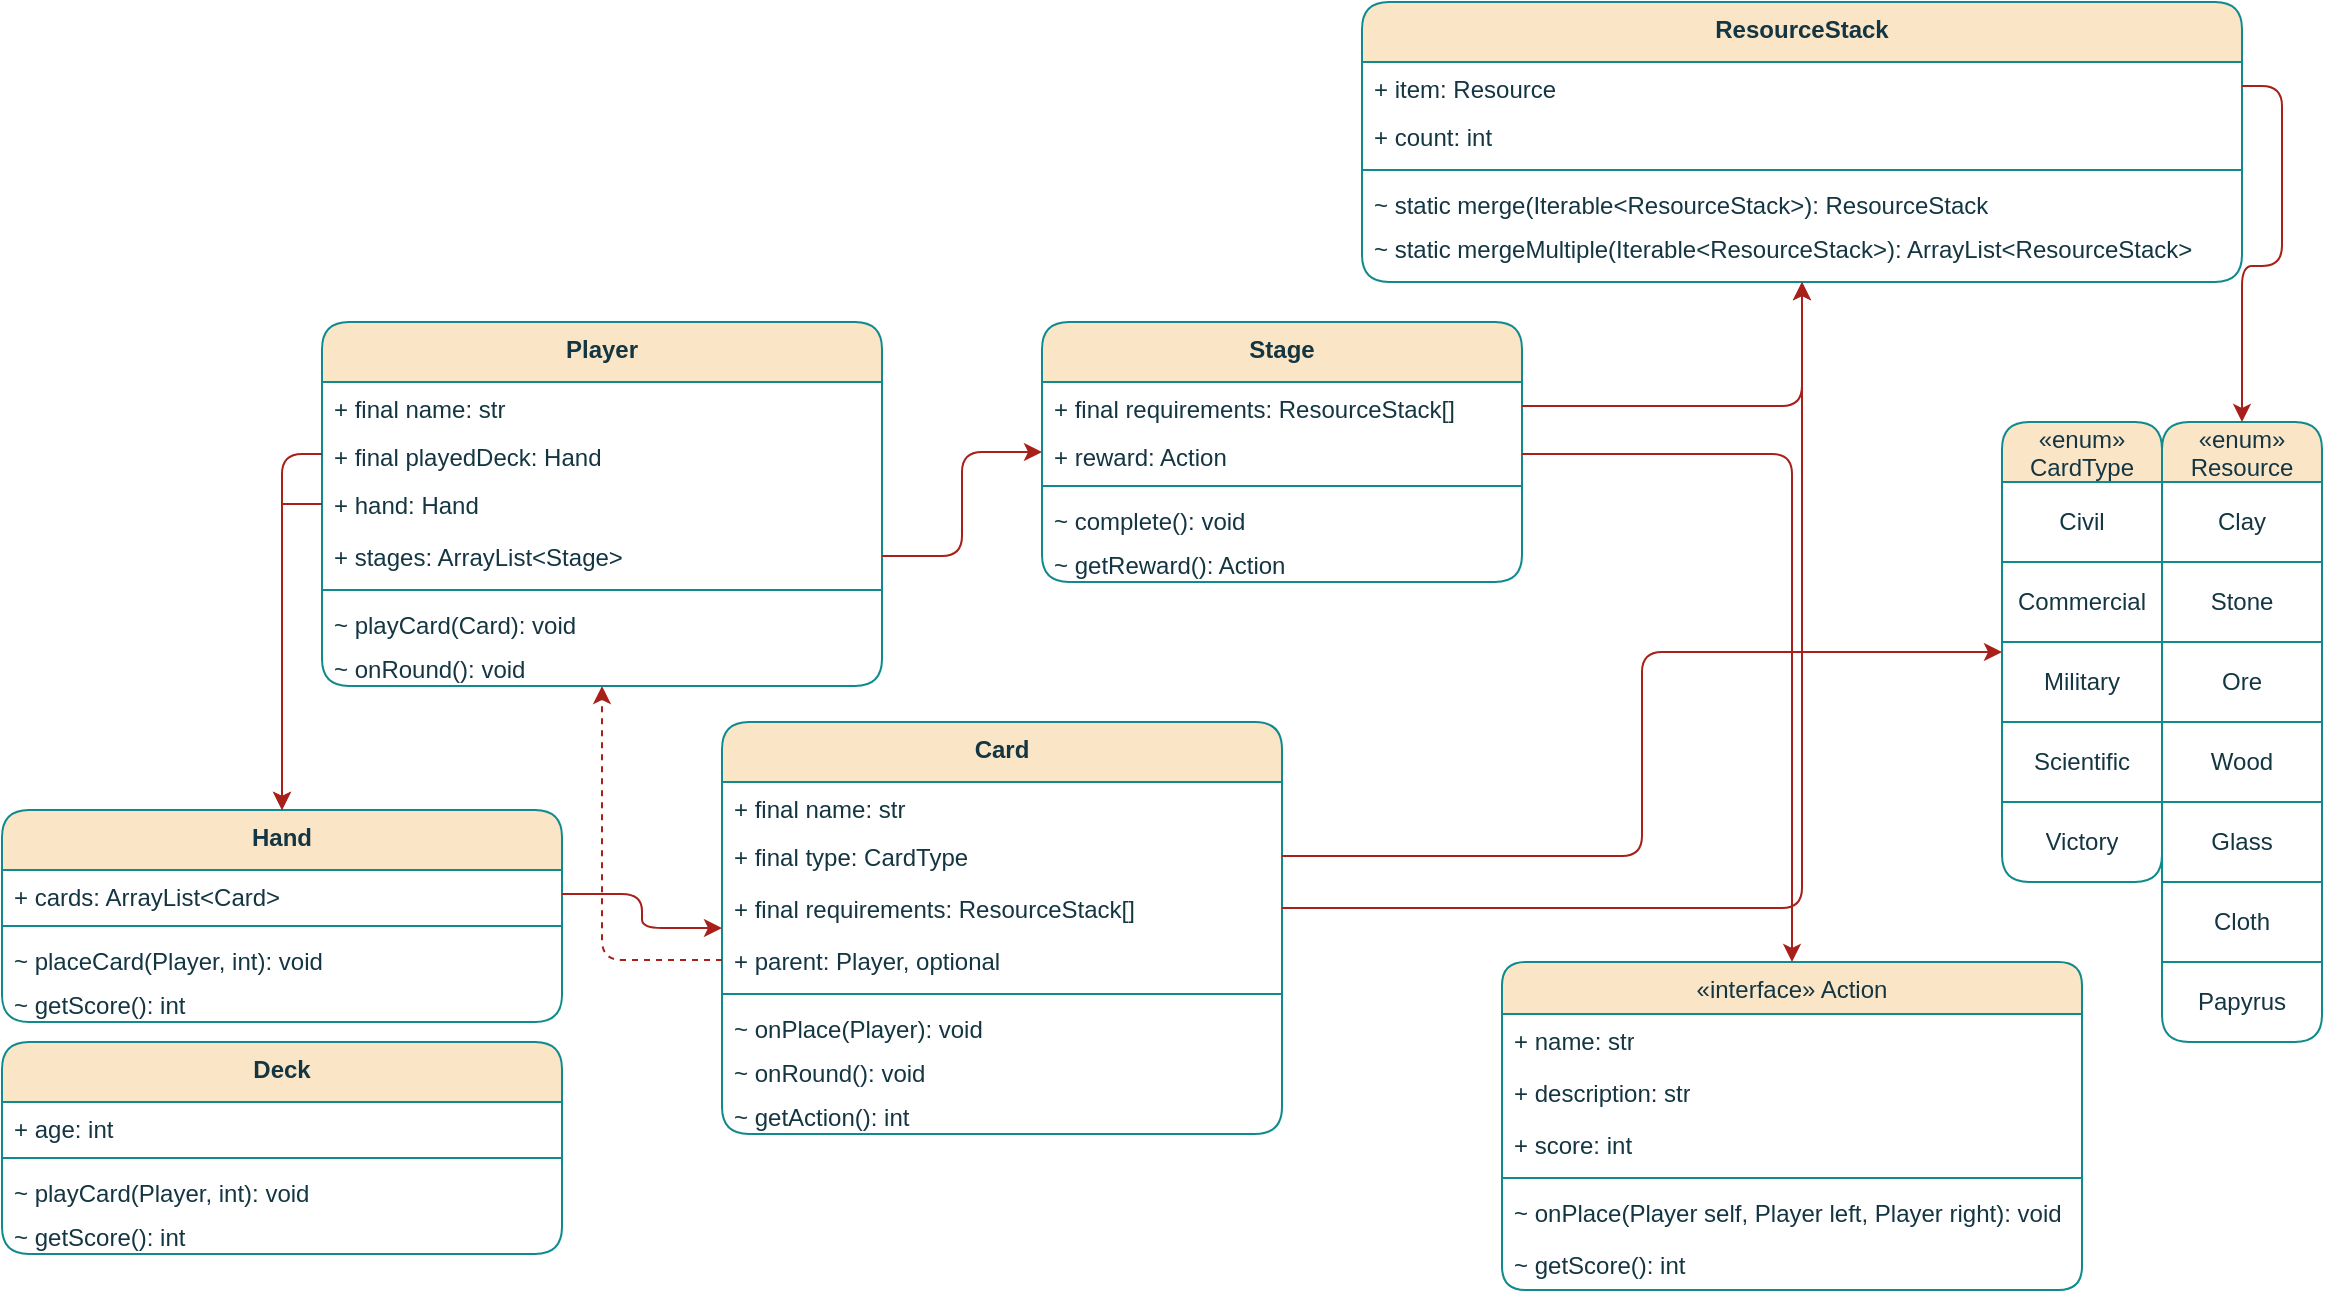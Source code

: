 <mxfile version="21.2.9" type="github">
  <diagram id="R2lEEEUBdFMjLlhIrx00" name="Page-1">
    <mxGraphModel dx="1038" dy="684" grid="1" gridSize="10" guides="1" tooltips="1" connect="1" arrows="1" fold="1" page="1" pageScale="1" pageWidth="850" pageHeight="1100" math="1" shadow="0" extFonts="Permanent Marker^https://fonts.googleapis.com/css?family=Permanent+Marker">
      <root>
        <mxCell id="0" />
        <mxCell id="1" parent="0" />
        <mxCell id="bpWkmBC9J1Y-tORT5dhZ-9" value="ResourceStack" style="swimlane;fontStyle=1;align=center;verticalAlign=top;childLayout=stackLayout;horizontal=1;startSize=30;horizontalStack=0;resizeParent=1;resizeParentMax=0;resizeLast=0;collapsible=1;marginBottom=0;whiteSpace=wrap;html=1;perimeterSpacing=0;glass=0;shadow=0;direction=east;labelBackgroundColor=none;fillColor=#FAE5C7;strokeColor=#0F8B8D;fontColor=#143642;rounded=1;" parent="1" vertex="1">
          <mxGeometry x="800" y="40" width="440" height="140" as="geometry">
            <mxRectangle x="50" y="124" width="130" height="30" as="alternateBounds" />
          </mxGeometry>
        </mxCell>
        <mxCell id="bpWkmBC9J1Y-tORT5dhZ-10" value="+ item: Resource&lt;br&gt;" style="text;strokeColor=none;fillColor=none;align=left;verticalAlign=top;spacingLeft=4;spacingRight=4;overflow=hidden;rotatable=0;points=[[0,0.5],[1,0.5]];portConstraint=eastwest;whiteSpace=wrap;html=1;labelBackgroundColor=none;fontColor=#143642;rounded=1;" parent="bpWkmBC9J1Y-tORT5dhZ-9" vertex="1">
          <mxGeometry y="30" width="440" height="24" as="geometry" />
        </mxCell>
        <mxCell id="bpWkmBC9J1Y-tORT5dhZ-19" value="+ count: int" style="text;strokeColor=none;fillColor=none;align=left;verticalAlign=top;spacingLeft=4;spacingRight=4;overflow=hidden;rotatable=0;points=[[0,0.5],[1,0.5]];portConstraint=eastwest;whiteSpace=wrap;html=1;labelBackgroundColor=none;fontColor=#143642;rounded=1;" parent="bpWkmBC9J1Y-tORT5dhZ-9" vertex="1">
          <mxGeometry y="54" width="440" height="26" as="geometry" />
        </mxCell>
        <mxCell id="bpWkmBC9J1Y-tORT5dhZ-11" value="" style="line;strokeWidth=1;fillColor=none;align=left;verticalAlign=middle;spacingTop=-1;spacingLeft=3;spacingRight=3;rotatable=0;labelPosition=right;points=[];portConstraint=eastwest;labelBackgroundColor=none;strokeColor=#0F8B8D;fontColor=#143642;rounded=1;" parent="bpWkmBC9J1Y-tORT5dhZ-9" vertex="1">
          <mxGeometry y="80" width="440" height="8" as="geometry" />
        </mxCell>
        <mxCell id="bpWkmBC9J1Y-tORT5dhZ-12" value="~ static merge(Iterable&amp;lt;ResourceStack&amp;gt;): ResourceStack" style="text;strokeColor=none;fillColor=none;align=left;verticalAlign=top;spacingLeft=4;spacingRight=4;overflow=hidden;rotatable=0;points=[[0,0.5],[1,0.5]];portConstraint=eastwest;whiteSpace=wrap;html=1;labelBackgroundColor=none;fontColor=#143642;rounded=1;" parent="bpWkmBC9J1Y-tORT5dhZ-9" vertex="1">
          <mxGeometry y="88" width="440" height="22" as="geometry" />
        </mxCell>
        <mxCell id="bpWkmBC9J1Y-tORT5dhZ-20" value="~ static mergeMultiple(Iterable&amp;lt;ResourceStack&amp;gt;): ArrayList&amp;lt;ResourceStack&amp;gt;" style="text;strokeColor=none;fillColor=none;align=left;verticalAlign=top;spacingLeft=4;spacingRight=4;overflow=hidden;rotatable=0;points=[[0,0.5],[1,0.5]];portConstraint=eastwest;whiteSpace=wrap;html=1;labelBackgroundColor=none;fontColor=#143642;rounded=1;" parent="bpWkmBC9J1Y-tORT5dhZ-9" vertex="1">
          <mxGeometry y="110" width="440" height="30" as="geometry" />
        </mxCell>
        <mxCell id="bpWkmBC9J1Y-tORT5dhZ-85" value="«enum»&#xa;Resource" style="shape=table;startSize=30;container=1;collapsible=0;childLayout=tableLayout;labelBackgroundColor=none;fillColor=#FAE5C7;strokeColor=#0F8B8D;fontColor=#143642;rounded=1;" parent="1" vertex="1">
          <mxGeometry x="1200" y="250" width="80" height="310" as="geometry" />
        </mxCell>
        <mxCell id="bpWkmBC9J1Y-tORT5dhZ-86" value="" style="shape=tableRow;horizontal=0;startSize=0;swimlaneHead=0;swimlaneBody=0;top=0;left=0;bottom=0;right=0;collapsible=0;dropTarget=0;fillColor=none;points=[[0,0.5],[1,0.5]];portConstraint=eastwest;labelBackgroundColor=none;strokeColor=#0F8B8D;fontColor=#143642;rounded=1;" parent="bpWkmBC9J1Y-tORT5dhZ-85" vertex="1">
          <mxGeometry y="30" width="80" height="40" as="geometry" />
        </mxCell>
        <mxCell id="bpWkmBC9J1Y-tORT5dhZ-87" value="Clay" style="shape=partialRectangle;html=1;whiteSpace=wrap;connectable=0;overflow=hidden;fillColor=none;top=0;left=0;bottom=0;right=0;pointerEvents=1;labelBackgroundColor=none;strokeColor=#0F8B8D;fontColor=#143642;rounded=1;" parent="bpWkmBC9J1Y-tORT5dhZ-86" vertex="1">
          <mxGeometry width="80" height="40" as="geometry">
            <mxRectangle width="80" height="40" as="alternateBounds" />
          </mxGeometry>
        </mxCell>
        <mxCell id="bpWkmBC9J1Y-tORT5dhZ-88" value="" style="shape=tableRow;horizontal=0;startSize=0;swimlaneHead=0;swimlaneBody=0;top=0;left=0;bottom=0;right=0;collapsible=0;dropTarget=0;fillColor=none;points=[[0,0.5],[1,0.5]];portConstraint=eastwest;labelBackgroundColor=none;strokeColor=#0F8B8D;fontColor=#143642;rounded=1;" parent="bpWkmBC9J1Y-tORT5dhZ-85" vertex="1">
          <mxGeometry y="70" width="80" height="40" as="geometry" />
        </mxCell>
        <mxCell id="bpWkmBC9J1Y-tORT5dhZ-89" value="Stone" style="shape=partialRectangle;html=1;whiteSpace=wrap;connectable=0;overflow=hidden;fillColor=none;top=0;left=0;bottom=0;right=0;pointerEvents=1;labelBackgroundColor=none;strokeColor=#0F8B8D;fontColor=#143642;rounded=1;" parent="bpWkmBC9J1Y-tORT5dhZ-88" vertex="1">
          <mxGeometry width="80" height="40" as="geometry">
            <mxRectangle width="80" height="40" as="alternateBounds" />
          </mxGeometry>
        </mxCell>
        <mxCell id="bpWkmBC9J1Y-tORT5dhZ-90" value="" style="shape=tableRow;horizontal=0;startSize=0;swimlaneHead=0;swimlaneBody=0;top=0;left=0;bottom=0;right=0;collapsible=0;dropTarget=0;fillColor=none;points=[[0,0.5],[1,0.5]];portConstraint=eastwest;labelBackgroundColor=none;strokeColor=#0F8B8D;fontColor=#143642;rounded=1;" parent="bpWkmBC9J1Y-tORT5dhZ-85" vertex="1">
          <mxGeometry y="110" width="80" height="40" as="geometry" />
        </mxCell>
        <mxCell id="bpWkmBC9J1Y-tORT5dhZ-91" value="Ore" style="shape=partialRectangle;html=1;whiteSpace=wrap;connectable=0;overflow=hidden;fillColor=none;top=0;left=0;bottom=0;right=0;pointerEvents=1;labelBackgroundColor=none;strokeColor=#0F8B8D;fontColor=#143642;rounded=1;" parent="bpWkmBC9J1Y-tORT5dhZ-90" vertex="1">
          <mxGeometry width="80" height="40" as="geometry">
            <mxRectangle width="80" height="40" as="alternateBounds" />
          </mxGeometry>
        </mxCell>
        <mxCell id="bpWkmBC9J1Y-tORT5dhZ-92" value="" style="shape=tableRow;horizontal=0;startSize=0;swimlaneHead=0;swimlaneBody=0;top=0;left=0;bottom=0;right=0;collapsible=0;dropTarget=0;fillColor=none;points=[[0,0.5],[1,0.5]];portConstraint=eastwest;labelBackgroundColor=none;strokeColor=#0F8B8D;fontColor=#143642;rounded=1;" parent="bpWkmBC9J1Y-tORT5dhZ-85" vertex="1">
          <mxGeometry y="150" width="80" height="40" as="geometry" />
        </mxCell>
        <mxCell id="bpWkmBC9J1Y-tORT5dhZ-93" value="Wood" style="shape=partialRectangle;html=1;whiteSpace=wrap;connectable=0;overflow=hidden;fillColor=none;top=0;left=0;bottom=0;right=0;pointerEvents=1;labelBackgroundColor=none;strokeColor=#0F8B8D;fontColor=#143642;rounded=1;" parent="bpWkmBC9J1Y-tORT5dhZ-92" vertex="1">
          <mxGeometry width="80" height="40" as="geometry">
            <mxRectangle width="80" height="40" as="alternateBounds" />
          </mxGeometry>
        </mxCell>
        <mxCell id="bpWkmBC9J1Y-tORT5dhZ-94" value="" style="shape=tableRow;horizontal=0;startSize=0;swimlaneHead=0;swimlaneBody=0;top=0;left=0;bottom=0;right=0;collapsible=0;dropTarget=0;fillColor=none;points=[[0,0.5],[1,0.5]];portConstraint=eastwest;labelBackgroundColor=none;strokeColor=#0F8B8D;fontColor=#143642;rounded=1;" parent="bpWkmBC9J1Y-tORT5dhZ-85" vertex="1">
          <mxGeometry y="190" width="80" height="40" as="geometry" />
        </mxCell>
        <mxCell id="bpWkmBC9J1Y-tORT5dhZ-95" value="Glass" style="shape=partialRectangle;html=1;whiteSpace=wrap;connectable=0;overflow=hidden;fillColor=none;top=0;left=0;bottom=0;right=0;pointerEvents=1;labelBackgroundColor=none;strokeColor=#0F8B8D;fontColor=#143642;rounded=1;" parent="bpWkmBC9J1Y-tORT5dhZ-94" vertex="1">
          <mxGeometry width="80" height="40" as="geometry">
            <mxRectangle width="80" height="40" as="alternateBounds" />
          </mxGeometry>
        </mxCell>
        <mxCell id="bpWkmBC9J1Y-tORT5dhZ-96" value="" style="shape=tableRow;horizontal=0;startSize=0;swimlaneHead=0;swimlaneBody=0;top=0;left=0;bottom=0;right=0;collapsible=0;dropTarget=0;fillColor=none;points=[[0,0.5],[1,0.5]];portConstraint=eastwest;labelBackgroundColor=none;strokeColor=#0F8B8D;fontColor=#143642;rounded=1;" parent="bpWkmBC9J1Y-tORT5dhZ-85" vertex="1">
          <mxGeometry y="230" width="80" height="40" as="geometry" />
        </mxCell>
        <mxCell id="bpWkmBC9J1Y-tORT5dhZ-97" value="Cloth" style="shape=partialRectangle;html=1;whiteSpace=wrap;connectable=0;overflow=hidden;fillColor=none;top=0;left=0;bottom=0;right=0;pointerEvents=1;labelBackgroundColor=none;strokeColor=#0F8B8D;fontColor=#143642;rounded=1;" parent="bpWkmBC9J1Y-tORT5dhZ-96" vertex="1">
          <mxGeometry width="80" height="40" as="geometry">
            <mxRectangle width="80" height="40" as="alternateBounds" />
          </mxGeometry>
        </mxCell>
        <mxCell id="bpWkmBC9J1Y-tORT5dhZ-98" value="" style="shape=tableRow;horizontal=0;startSize=0;swimlaneHead=0;swimlaneBody=0;top=0;left=0;bottom=0;right=0;collapsible=0;dropTarget=0;fillColor=none;points=[[0,0.5],[1,0.5]];portConstraint=eastwest;labelBackgroundColor=none;strokeColor=#0F8B8D;fontColor=#143642;rounded=1;" parent="bpWkmBC9J1Y-tORT5dhZ-85" vertex="1">
          <mxGeometry y="270" width="80" height="40" as="geometry" />
        </mxCell>
        <mxCell id="bpWkmBC9J1Y-tORT5dhZ-99" value="Papyrus" style="shape=partialRectangle;html=1;whiteSpace=wrap;connectable=0;overflow=hidden;fillColor=none;top=0;left=0;bottom=0;right=0;pointerEvents=1;labelBackgroundColor=none;strokeColor=#0F8B8D;fontColor=#143642;rounded=1;" parent="bpWkmBC9J1Y-tORT5dhZ-98" vertex="1">
          <mxGeometry width="80" height="40" as="geometry">
            <mxRectangle width="80" height="40" as="alternateBounds" />
          </mxGeometry>
        </mxCell>
        <mxCell id="bpWkmBC9J1Y-tORT5dhZ-108" style="edgeStyle=orthogonalEdgeStyle;rounded=1;orthogonalLoop=1;jettySize=auto;html=1;labelBackgroundColor=none;fontColor=default;strokeColor=#A8201A;" parent="1" source="bpWkmBC9J1Y-tORT5dhZ-10" target="bpWkmBC9J1Y-tORT5dhZ-85" edge="1">
          <mxGeometry relative="1" as="geometry" />
        </mxCell>
        <mxCell id="bpWkmBC9J1Y-tORT5dhZ-109" value="«enum»&#xa;CardType" style="shape=table;startSize=30;container=1;collapsible=0;childLayout=tableLayout;labelBackgroundColor=none;fillColor=#FAE5C7;strokeColor=#0F8B8D;fontColor=#143642;rounded=1;" parent="1" vertex="1">
          <mxGeometry x="1120" y="250" width="80" height="230" as="geometry" />
        </mxCell>
        <mxCell id="bpWkmBC9J1Y-tORT5dhZ-110" value="" style="shape=tableRow;horizontal=0;startSize=0;swimlaneHead=0;swimlaneBody=0;top=0;left=0;bottom=0;right=0;collapsible=0;dropTarget=0;fillColor=none;points=[[0,0.5],[1,0.5]];portConstraint=eastwest;labelBackgroundColor=none;strokeColor=#0F8B8D;fontColor=#143642;rounded=1;" parent="bpWkmBC9J1Y-tORT5dhZ-109" vertex="1">
          <mxGeometry y="30" width="80" height="40" as="geometry" />
        </mxCell>
        <mxCell id="bpWkmBC9J1Y-tORT5dhZ-111" value="Civil" style="shape=partialRectangle;html=1;whiteSpace=wrap;connectable=0;overflow=hidden;fillColor=none;top=0;left=0;bottom=0;right=0;pointerEvents=1;labelBackgroundColor=none;strokeColor=#0F8B8D;fontColor=#143642;rounded=1;" parent="bpWkmBC9J1Y-tORT5dhZ-110" vertex="1">
          <mxGeometry width="80" height="40" as="geometry">
            <mxRectangle width="80" height="40" as="alternateBounds" />
          </mxGeometry>
        </mxCell>
        <mxCell id="bpWkmBC9J1Y-tORT5dhZ-112" value="" style="shape=tableRow;horizontal=0;startSize=0;swimlaneHead=0;swimlaneBody=0;top=0;left=0;bottom=0;right=0;collapsible=0;dropTarget=0;fillColor=none;points=[[0,0.5],[1,0.5]];portConstraint=eastwest;labelBackgroundColor=none;strokeColor=#0F8B8D;fontColor=#143642;rounded=1;" parent="bpWkmBC9J1Y-tORT5dhZ-109" vertex="1">
          <mxGeometry y="70" width="80" height="40" as="geometry" />
        </mxCell>
        <mxCell id="bpWkmBC9J1Y-tORT5dhZ-113" value="Commercial" style="shape=partialRectangle;html=1;whiteSpace=wrap;connectable=0;overflow=hidden;fillColor=none;top=0;left=0;bottom=0;right=0;pointerEvents=1;labelBackgroundColor=none;strokeColor=#0F8B8D;fontColor=#143642;rounded=1;" parent="bpWkmBC9J1Y-tORT5dhZ-112" vertex="1">
          <mxGeometry width="80" height="40" as="geometry">
            <mxRectangle width="80" height="40" as="alternateBounds" />
          </mxGeometry>
        </mxCell>
        <mxCell id="bpWkmBC9J1Y-tORT5dhZ-114" value="" style="shape=tableRow;horizontal=0;startSize=0;swimlaneHead=0;swimlaneBody=0;top=0;left=0;bottom=0;right=0;collapsible=0;dropTarget=0;fillColor=none;points=[[0,0.5],[1,0.5]];portConstraint=eastwest;labelBackgroundColor=none;strokeColor=#0F8B8D;fontColor=#143642;rounded=1;" parent="bpWkmBC9J1Y-tORT5dhZ-109" vertex="1">
          <mxGeometry y="110" width="80" height="40" as="geometry" />
        </mxCell>
        <mxCell id="bpWkmBC9J1Y-tORT5dhZ-115" value="Military&lt;br&gt;" style="shape=partialRectangle;html=1;whiteSpace=wrap;connectable=0;overflow=hidden;fillColor=none;top=0;left=0;bottom=0;right=0;pointerEvents=1;labelBackgroundColor=none;strokeColor=#0F8B8D;fontColor=#143642;rounded=1;" parent="bpWkmBC9J1Y-tORT5dhZ-114" vertex="1">
          <mxGeometry width="80" height="40" as="geometry">
            <mxRectangle width="80" height="40" as="alternateBounds" />
          </mxGeometry>
        </mxCell>
        <mxCell id="bpWkmBC9J1Y-tORT5dhZ-116" value="" style="shape=tableRow;horizontal=0;startSize=0;swimlaneHead=0;swimlaneBody=0;top=0;left=0;bottom=0;right=0;collapsible=0;dropTarget=0;fillColor=none;points=[[0,0.5],[1,0.5]];portConstraint=eastwest;labelBackgroundColor=none;strokeColor=#0F8B8D;fontColor=#143642;rounded=1;" parent="bpWkmBC9J1Y-tORT5dhZ-109" vertex="1">
          <mxGeometry y="150" width="80" height="40" as="geometry" />
        </mxCell>
        <mxCell id="bpWkmBC9J1Y-tORT5dhZ-117" value="Scientific" style="shape=partialRectangle;html=1;whiteSpace=wrap;connectable=0;overflow=hidden;fillColor=none;top=0;left=0;bottom=0;right=0;pointerEvents=1;labelBackgroundColor=none;strokeColor=#0F8B8D;fontColor=#143642;rounded=1;" parent="bpWkmBC9J1Y-tORT5dhZ-116" vertex="1">
          <mxGeometry width="80" height="40" as="geometry">
            <mxRectangle width="80" height="40" as="alternateBounds" />
          </mxGeometry>
        </mxCell>
        <mxCell id="bpWkmBC9J1Y-tORT5dhZ-118" value="" style="shape=tableRow;horizontal=0;startSize=0;swimlaneHead=0;swimlaneBody=0;top=0;left=0;bottom=0;right=0;collapsible=0;dropTarget=0;fillColor=none;points=[[0,0.5],[1,0.5]];portConstraint=eastwest;labelBackgroundColor=none;strokeColor=#0F8B8D;fontColor=#143642;rounded=1;" parent="bpWkmBC9J1Y-tORT5dhZ-109" vertex="1">
          <mxGeometry y="190" width="80" height="40" as="geometry" />
        </mxCell>
        <mxCell id="bpWkmBC9J1Y-tORT5dhZ-119" value="Victory" style="shape=partialRectangle;html=1;whiteSpace=wrap;connectable=0;overflow=hidden;fillColor=none;top=0;left=0;bottom=0;right=0;pointerEvents=1;labelBackgroundColor=none;strokeColor=#0F8B8D;fontColor=#143642;rounded=1;" parent="bpWkmBC9J1Y-tORT5dhZ-118" vertex="1">
          <mxGeometry width="80" height="40" as="geometry">
            <mxRectangle width="80" height="40" as="alternateBounds" />
          </mxGeometry>
        </mxCell>
        <mxCell id="bpWkmBC9J1Y-tORT5dhZ-124" value="Card" style="swimlane;fontStyle=1;align=center;verticalAlign=top;childLayout=stackLayout;horizontal=1;startSize=30;horizontalStack=0;resizeParent=1;resizeParentMax=0;resizeLast=0;collapsible=1;marginBottom=0;whiteSpace=wrap;html=1;perimeterSpacing=0;glass=0;shadow=0;direction=east;labelBackgroundColor=none;fillColor=#FAE5C7;strokeColor=#0F8B8D;fontColor=#143642;rounded=1;" parent="1" vertex="1">
          <mxGeometry x="480" y="400" width="280" height="206" as="geometry">
            <mxRectangle x="480" y="400" width="130" height="30" as="alternateBounds" />
          </mxGeometry>
        </mxCell>
        <mxCell id="bpWkmBC9J1Y-tORT5dhZ-125" value="+ final name: str" style="text;strokeColor=none;fillColor=none;align=left;verticalAlign=top;spacingLeft=4;spacingRight=4;overflow=hidden;rotatable=0;points=[[0,0.5],[1,0.5]];portConstraint=eastwest;whiteSpace=wrap;html=1;labelBackgroundColor=none;fontColor=#143642;rounded=1;" parent="bpWkmBC9J1Y-tORT5dhZ-124" vertex="1">
          <mxGeometry y="30" width="280" height="24" as="geometry" />
        </mxCell>
        <mxCell id="bpWkmBC9J1Y-tORT5dhZ-126" value="+ final type: CardType" style="text;strokeColor=none;fillColor=none;align=left;verticalAlign=top;spacingLeft=4;spacingRight=4;overflow=hidden;rotatable=0;points=[[0,0.5],[1,0.5]];portConstraint=eastwest;whiteSpace=wrap;html=1;labelBackgroundColor=none;fontColor=#143642;rounded=1;" parent="bpWkmBC9J1Y-tORT5dhZ-124" vertex="1">
          <mxGeometry y="54" width="280" height="26" as="geometry" />
        </mxCell>
        <mxCell id="GVj6lV1ADfHa7WlAg_rx-1" value="+ final requirements: ResourceStack[]" style="text;strokeColor=none;fillColor=none;align=left;verticalAlign=top;spacingLeft=4;spacingRight=4;overflow=hidden;rotatable=0;points=[[0,0.5],[1,0.5]];portConstraint=eastwest;whiteSpace=wrap;html=1;labelBackgroundColor=none;fontColor=#143642;rounded=1;" vertex="1" parent="bpWkmBC9J1Y-tORT5dhZ-124">
          <mxGeometry y="80" width="280" height="26" as="geometry" />
        </mxCell>
        <mxCell id="GVj6lV1ADfHa7WlAg_rx-5" value="+ parent: Player, optional" style="text;strokeColor=none;fillColor=none;align=left;verticalAlign=top;spacingLeft=4;spacingRight=4;overflow=hidden;rotatable=0;points=[[0,0.5],[1,0.5]];portConstraint=eastwest;whiteSpace=wrap;html=1;labelBackgroundColor=none;fontColor=#143642;rounded=1;" vertex="1" parent="bpWkmBC9J1Y-tORT5dhZ-124">
          <mxGeometry y="106" width="280" height="26" as="geometry" />
        </mxCell>
        <mxCell id="bpWkmBC9J1Y-tORT5dhZ-127" value="" style="line;strokeWidth=1;fillColor=none;align=left;verticalAlign=middle;spacingTop=-1;spacingLeft=3;spacingRight=3;rotatable=0;labelPosition=right;points=[];portConstraint=eastwest;labelBackgroundColor=none;strokeColor=#0F8B8D;fontColor=#143642;rounded=1;" parent="bpWkmBC9J1Y-tORT5dhZ-124" vertex="1">
          <mxGeometry y="132" width="280" height="8" as="geometry" />
        </mxCell>
        <mxCell id="bpWkmBC9J1Y-tORT5dhZ-128" value="~ onPlace(Player): void" style="text;strokeColor=none;fillColor=none;align=left;verticalAlign=top;spacingLeft=4;spacingRight=4;overflow=hidden;rotatable=0;points=[[0,0.5],[1,0.5]];portConstraint=eastwest;whiteSpace=wrap;html=1;labelBackgroundColor=none;fontColor=#143642;rounded=1;" parent="bpWkmBC9J1Y-tORT5dhZ-124" vertex="1">
          <mxGeometry y="140" width="280" height="22" as="geometry" />
        </mxCell>
        <mxCell id="GVj6lV1ADfHa7WlAg_rx-4" value="~ onRound(): void" style="text;strokeColor=none;fillColor=none;align=left;verticalAlign=top;spacingLeft=4;spacingRight=4;overflow=hidden;rotatable=0;points=[[0,0.5],[1,0.5]];portConstraint=eastwest;whiteSpace=wrap;html=1;labelBackgroundColor=none;fontColor=#143642;rounded=1;" vertex="1" parent="bpWkmBC9J1Y-tORT5dhZ-124">
          <mxGeometry y="162" width="280" height="22" as="geometry" />
        </mxCell>
        <mxCell id="GVj6lV1ADfHa7WlAg_rx-71" value="~ getAction(): int" style="text;strokeColor=none;fillColor=none;align=left;verticalAlign=top;spacingLeft=4;spacingRight=4;overflow=hidden;rotatable=0;points=[[0,0.5],[1,0.5]];portConstraint=eastwest;whiteSpace=wrap;html=1;labelBackgroundColor=none;fontColor=#143642;rounded=1;" vertex="1" parent="bpWkmBC9J1Y-tORT5dhZ-124">
          <mxGeometry y="184" width="280" height="22" as="geometry" />
        </mxCell>
        <mxCell id="bpWkmBC9J1Y-tORT5dhZ-130" style="edgeStyle=orthogonalEdgeStyle;rounded=1;orthogonalLoop=1;jettySize=auto;html=1;labelBackgroundColor=none;fontColor=default;strokeColor=#A8201A;" parent="1" source="bpWkmBC9J1Y-tORT5dhZ-126" target="bpWkmBC9J1Y-tORT5dhZ-109" edge="1">
          <mxGeometry relative="1" as="geometry" />
        </mxCell>
        <mxCell id="GVj6lV1ADfHa7WlAg_rx-8" value="Player" style="swimlane;fontStyle=1;align=center;verticalAlign=top;childLayout=stackLayout;horizontal=1;startSize=30;horizontalStack=0;resizeParent=1;resizeParentMax=0;resizeLast=0;collapsible=1;marginBottom=0;whiteSpace=wrap;html=1;perimeterSpacing=0;glass=0;shadow=0;direction=east;labelBackgroundColor=none;fillColor=#FAE5C7;strokeColor=#0F8B8D;fontColor=#143642;rounded=1;" vertex="1" parent="1">
          <mxGeometry x="280" y="200" width="280" height="182" as="geometry">
            <mxRectangle x="50" y="124" width="130" height="30" as="alternateBounds" />
          </mxGeometry>
        </mxCell>
        <mxCell id="GVj6lV1ADfHa7WlAg_rx-28" value="+ final name: str" style="text;strokeColor=none;fillColor=none;align=left;verticalAlign=top;spacingLeft=4;spacingRight=4;overflow=hidden;rotatable=0;points=[[0,0.5],[1,0.5]];portConstraint=eastwest;whiteSpace=wrap;html=1;labelBackgroundColor=none;fontColor=#143642;rounded=1;" vertex="1" parent="GVj6lV1ADfHa7WlAg_rx-8">
          <mxGeometry y="30" width="280" height="24" as="geometry" />
        </mxCell>
        <mxCell id="GVj6lV1ADfHa7WlAg_rx-9" value="+ final playedDeck: Hand" style="text;strokeColor=none;fillColor=none;align=left;verticalAlign=top;spacingLeft=4;spacingRight=4;overflow=hidden;rotatable=0;points=[[0,0.5],[1,0.5]];portConstraint=eastwest;whiteSpace=wrap;html=1;labelBackgroundColor=none;fontColor=#143642;rounded=1;" vertex="1" parent="GVj6lV1ADfHa7WlAg_rx-8">
          <mxGeometry y="54" width="280" height="24" as="geometry" />
        </mxCell>
        <mxCell id="GVj6lV1ADfHa7WlAg_rx-10" value="+ hand: Hand" style="text;strokeColor=none;fillColor=none;align=left;verticalAlign=top;spacingLeft=4;spacingRight=4;overflow=hidden;rotatable=0;points=[[0,0.5],[1,0.5]];portConstraint=eastwest;whiteSpace=wrap;html=1;labelBackgroundColor=none;fontColor=#143642;rounded=1;" vertex="1" parent="GVj6lV1ADfHa7WlAg_rx-8">
          <mxGeometry y="78" width="280" height="26" as="geometry" />
        </mxCell>
        <mxCell id="GVj6lV1ADfHa7WlAg_rx-11" value="+ stages: ArrayList&amp;lt;Stage&amp;gt;" style="text;strokeColor=none;fillColor=none;align=left;verticalAlign=top;spacingLeft=4;spacingRight=4;overflow=hidden;rotatable=0;points=[[0,0.5],[1,0.5]];portConstraint=eastwest;whiteSpace=wrap;html=1;labelBackgroundColor=none;fontColor=#143642;rounded=1;" vertex="1" parent="GVj6lV1ADfHa7WlAg_rx-8">
          <mxGeometry y="104" width="280" height="26" as="geometry" />
        </mxCell>
        <mxCell id="GVj6lV1ADfHa7WlAg_rx-13" value="" style="line;strokeWidth=1;fillColor=none;align=left;verticalAlign=middle;spacingTop=-1;spacingLeft=3;spacingRight=3;rotatable=0;labelPosition=right;points=[];portConstraint=eastwest;labelBackgroundColor=none;strokeColor=#0F8B8D;fontColor=#143642;rounded=1;" vertex="1" parent="GVj6lV1ADfHa7WlAg_rx-8">
          <mxGeometry y="130" width="280" height="8" as="geometry" />
        </mxCell>
        <mxCell id="GVj6lV1ADfHa7WlAg_rx-14" value="~ playCard(Card): void" style="text;strokeColor=none;fillColor=none;align=left;verticalAlign=top;spacingLeft=4;spacingRight=4;overflow=hidden;rotatable=0;points=[[0,0.5],[1,0.5]];portConstraint=eastwest;whiteSpace=wrap;html=1;labelBackgroundColor=none;fontColor=#143642;rounded=1;" vertex="1" parent="GVj6lV1ADfHa7WlAg_rx-8">
          <mxGeometry y="138" width="280" height="22" as="geometry" />
        </mxCell>
        <mxCell id="GVj6lV1ADfHa7WlAg_rx-15" value="~ onRound(): void" style="text;strokeColor=none;fillColor=none;align=left;verticalAlign=top;spacingLeft=4;spacingRight=4;overflow=hidden;rotatable=0;points=[[0,0.5],[1,0.5]];portConstraint=eastwest;whiteSpace=wrap;html=1;labelBackgroundColor=none;fontColor=#143642;rounded=1;" vertex="1" parent="GVj6lV1ADfHa7WlAg_rx-8">
          <mxGeometry y="160" width="280" height="22" as="geometry" />
        </mxCell>
        <mxCell id="GVj6lV1ADfHa7WlAg_rx-17" value="Stage" style="swimlane;fontStyle=1;align=center;verticalAlign=top;childLayout=stackLayout;horizontal=1;startSize=30;horizontalStack=0;resizeParent=1;resizeParentMax=0;resizeLast=0;collapsible=1;marginBottom=0;whiteSpace=wrap;html=1;perimeterSpacing=0;glass=0;shadow=0;direction=east;labelBackgroundColor=none;fillColor=#FAE5C7;strokeColor=#0F8B8D;fontColor=#143642;rounded=1;" vertex="1" parent="1">
          <mxGeometry x="640" y="200" width="240" height="130" as="geometry">
            <mxRectangle x="50" y="124" width="130" height="30" as="alternateBounds" />
          </mxGeometry>
        </mxCell>
        <mxCell id="GVj6lV1ADfHa7WlAg_rx-18" value="+ final requirements: ResourceStack[]" style="text;strokeColor=none;fillColor=none;align=left;verticalAlign=top;spacingLeft=4;spacingRight=4;overflow=hidden;rotatable=0;points=[[0,0.5],[1,0.5]];portConstraint=eastwest;whiteSpace=wrap;html=1;labelBackgroundColor=none;fontColor=#143642;rounded=1;" vertex="1" parent="GVj6lV1ADfHa7WlAg_rx-17">
          <mxGeometry y="30" width="240" height="24" as="geometry" />
        </mxCell>
        <mxCell id="GVj6lV1ADfHa7WlAg_rx-26" value="+ reward: Action" style="text;strokeColor=none;fillColor=none;align=left;verticalAlign=top;spacingLeft=4;spacingRight=4;overflow=hidden;rotatable=0;points=[[0,0.5],[1,0.5]];portConstraint=eastwest;whiteSpace=wrap;html=1;labelBackgroundColor=none;fontColor=#143642;rounded=1;" vertex="1" parent="GVj6lV1ADfHa7WlAg_rx-17">
          <mxGeometry y="54" width="240" height="24" as="geometry" />
        </mxCell>
        <mxCell id="GVj6lV1ADfHa7WlAg_rx-22" value="" style="line;strokeWidth=1;fillColor=none;align=left;verticalAlign=middle;spacingTop=-1;spacingLeft=3;spacingRight=3;rotatable=0;labelPosition=right;points=[];portConstraint=eastwest;labelBackgroundColor=none;strokeColor=#0F8B8D;fontColor=#143642;rounded=1;" vertex="1" parent="GVj6lV1ADfHa7WlAg_rx-17">
          <mxGeometry y="78" width="240" height="8" as="geometry" />
        </mxCell>
        <mxCell id="GVj6lV1ADfHa7WlAg_rx-23" value="~ complete(): void" style="text;strokeColor=none;fillColor=none;align=left;verticalAlign=top;spacingLeft=4;spacingRight=4;overflow=hidden;rotatable=0;points=[[0,0.5],[1,0.5]];portConstraint=eastwest;whiteSpace=wrap;html=1;labelBackgroundColor=none;fontColor=#143642;rounded=1;" vertex="1" parent="GVj6lV1ADfHa7WlAg_rx-17">
          <mxGeometry y="86" width="240" height="22" as="geometry" />
        </mxCell>
        <mxCell id="GVj6lV1ADfHa7WlAg_rx-33" value="~ getReward(): Action" style="text;strokeColor=none;fillColor=none;align=left;verticalAlign=top;spacingLeft=4;spacingRight=4;overflow=hidden;rotatable=0;points=[[0,0.5],[1,0.5]];portConstraint=eastwest;whiteSpace=wrap;html=1;labelBackgroundColor=none;fontColor=#143642;rounded=1;" vertex="1" parent="GVj6lV1ADfHa7WlAg_rx-17">
          <mxGeometry y="108" width="240" height="22" as="geometry" />
        </mxCell>
        <mxCell id="GVj6lV1ADfHa7WlAg_rx-27" style="edgeStyle=orthogonalEdgeStyle;rounded=1;orthogonalLoop=1;jettySize=auto;html=1;labelBackgroundColor=none;fontColor=default;strokeColor=#A8201A;" edge="1" parent="1" source="GVj6lV1ADfHa7WlAg_rx-11" target="GVj6lV1ADfHa7WlAg_rx-17">
          <mxGeometry relative="1" as="geometry" />
        </mxCell>
        <mxCell id="GVj6lV1ADfHa7WlAg_rx-29" style="edgeStyle=orthogonalEdgeStyle;rounded=1;orthogonalLoop=1;jettySize=auto;html=1;labelBackgroundColor=none;fontColor=default;strokeColor=#A8201A;" edge="1" parent="1" source="GVj6lV1ADfHa7WlAg_rx-18" target="bpWkmBC9J1Y-tORT5dhZ-9">
          <mxGeometry relative="1" as="geometry" />
        </mxCell>
        <mxCell id="GVj6lV1ADfHa7WlAg_rx-34" value="Hand" style="swimlane;fontStyle=1;align=center;verticalAlign=top;childLayout=stackLayout;horizontal=1;startSize=30;horizontalStack=0;resizeParent=1;resizeParentMax=0;resizeLast=0;collapsible=1;marginBottom=0;whiteSpace=wrap;html=1;perimeterSpacing=0;glass=0;shadow=0;direction=east;labelBackgroundColor=none;fillColor=#FAE5C7;strokeColor=#0F8B8D;fontColor=#143642;rounded=1;" vertex="1" parent="1">
          <mxGeometry x="120" y="444" width="280" height="106" as="geometry">
            <mxRectangle x="50" y="124" width="130" height="30" as="alternateBounds" />
          </mxGeometry>
        </mxCell>
        <mxCell id="GVj6lV1ADfHa7WlAg_rx-35" value="+ cards: ArrayList&amp;lt;Card&amp;gt;" style="text;strokeColor=none;fillColor=none;align=left;verticalAlign=top;spacingLeft=4;spacingRight=4;overflow=hidden;rotatable=0;points=[[0,0.5],[1,0.5]];portConstraint=eastwest;whiteSpace=wrap;html=1;labelBackgroundColor=none;fontColor=#143642;rounded=1;" vertex="1" parent="GVj6lV1ADfHa7WlAg_rx-34">
          <mxGeometry y="30" width="280" height="24" as="geometry" />
        </mxCell>
        <mxCell id="GVj6lV1ADfHa7WlAg_rx-37" value="" style="line;strokeWidth=1;fillColor=none;align=left;verticalAlign=middle;spacingTop=-1;spacingLeft=3;spacingRight=3;rotatable=0;labelPosition=right;points=[];portConstraint=eastwest;labelBackgroundColor=none;strokeColor=#0F8B8D;fontColor=#143642;rounded=1;" vertex="1" parent="GVj6lV1ADfHa7WlAg_rx-34">
          <mxGeometry y="54" width="280" height="8" as="geometry" />
        </mxCell>
        <mxCell id="GVj6lV1ADfHa7WlAg_rx-38" value="~ placeCard(Player, int): void" style="text;strokeColor=none;fillColor=none;align=left;verticalAlign=top;spacingLeft=4;spacingRight=4;overflow=hidden;rotatable=0;points=[[0,0.5],[1,0.5]];portConstraint=eastwest;whiteSpace=wrap;html=1;labelBackgroundColor=none;fontColor=#143642;rounded=1;" vertex="1" parent="GVj6lV1ADfHa7WlAg_rx-34">
          <mxGeometry y="62" width="280" height="22" as="geometry" />
        </mxCell>
        <mxCell id="GVj6lV1ADfHa7WlAg_rx-40" value="~ getScore(): int" style="text;strokeColor=none;fillColor=none;align=left;verticalAlign=top;spacingLeft=4;spacingRight=4;overflow=hidden;rotatable=0;points=[[0,0.5],[1,0.5]];portConstraint=eastwest;whiteSpace=wrap;html=1;labelBackgroundColor=none;fontColor=#143642;rounded=1;" vertex="1" parent="GVj6lV1ADfHa7WlAg_rx-34">
          <mxGeometry y="84" width="280" height="22" as="geometry" />
        </mxCell>
        <mxCell id="GVj6lV1ADfHa7WlAg_rx-42" style="edgeStyle=orthogonalEdgeStyle;rounded=1;orthogonalLoop=1;jettySize=auto;html=1;labelBackgroundColor=none;fontColor=default;strokeColor=#A8201A;" edge="1" parent="1" source="GVj6lV1ADfHa7WlAg_rx-35" target="bpWkmBC9J1Y-tORT5dhZ-124">
          <mxGeometry relative="1" as="geometry" />
        </mxCell>
        <mxCell id="GVj6lV1ADfHa7WlAg_rx-46" style="edgeStyle=orthogonalEdgeStyle;rounded=1;orthogonalLoop=1;jettySize=auto;html=1;labelBackgroundColor=none;fontColor=default;strokeColor=#A8201A;" edge="1" parent="1" source="GVj6lV1ADfHa7WlAg_rx-9" target="GVj6lV1ADfHa7WlAg_rx-34">
          <mxGeometry relative="1" as="geometry" />
        </mxCell>
        <mxCell id="GVj6lV1ADfHa7WlAg_rx-49" style="edgeStyle=orthogonalEdgeStyle;rounded=1;orthogonalLoop=1;jettySize=auto;html=1;labelBackgroundColor=none;fontColor=default;strokeColor=#A8201A;" edge="1" parent="1" source="GVj6lV1ADfHa7WlAg_rx-1" target="bpWkmBC9J1Y-tORT5dhZ-9">
          <mxGeometry relative="1" as="geometry" />
        </mxCell>
        <mxCell id="GVj6lV1ADfHa7WlAg_rx-50" value="&lt;span style=&quot;font-weight: normal;&quot;&gt;«interface» Action&lt;/span&gt;" style="swimlane;fontStyle=1;align=center;verticalAlign=top;childLayout=stackLayout;horizontal=1;startSize=26;horizontalStack=0;resizeParent=1;resizeParentMax=0;resizeLast=0;collapsible=1;marginBottom=0;whiteSpace=wrap;html=1;labelBackgroundColor=none;fillColor=#FAE5C7;strokeColor=#0F8B8D;fontColor=#143642;rounded=1;" vertex="1" parent="1">
          <mxGeometry x="870" y="520" width="290" height="164" as="geometry" />
        </mxCell>
        <mxCell id="GVj6lV1ADfHa7WlAg_rx-51" value="+ name: str" style="text;strokeColor=none;fillColor=none;align=left;verticalAlign=top;spacingLeft=4;spacingRight=4;overflow=hidden;rotatable=0;points=[[0,0.5],[1,0.5]];portConstraint=eastwest;whiteSpace=wrap;html=1;labelBackgroundColor=none;fontColor=#143642;rounded=1;" vertex="1" parent="GVj6lV1ADfHa7WlAg_rx-50">
          <mxGeometry y="26" width="290" height="26" as="geometry" />
        </mxCell>
        <mxCell id="GVj6lV1ADfHa7WlAg_rx-54" value="+ description: str" style="text;strokeColor=none;fillColor=none;align=left;verticalAlign=top;spacingLeft=4;spacingRight=4;overflow=hidden;rotatable=0;points=[[0,0.5],[1,0.5]];portConstraint=eastwest;whiteSpace=wrap;html=1;labelBackgroundColor=none;fontColor=#143642;rounded=1;" vertex="1" parent="GVj6lV1ADfHa7WlAg_rx-50">
          <mxGeometry y="52" width="290" height="26" as="geometry" />
        </mxCell>
        <mxCell id="GVj6lV1ADfHa7WlAg_rx-58" value="+ score: int" style="text;strokeColor=none;fillColor=none;align=left;verticalAlign=top;spacingLeft=4;spacingRight=4;overflow=hidden;rotatable=0;points=[[0,0.5],[1,0.5]];portConstraint=eastwest;whiteSpace=wrap;html=1;labelBackgroundColor=none;fontColor=#143642;rounded=1;" vertex="1" parent="GVj6lV1ADfHa7WlAg_rx-50">
          <mxGeometry y="78" width="290" height="26" as="geometry" />
        </mxCell>
        <mxCell id="GVj6lV1ADfHa7WlAg_rx-52" value="" style="line;strokeWidth=1;fillColor=none;align=left;verticalAlign=middle;spacingTop=-1;spacingLeft=3;spacingRight=3;rotatable=0;labelPosition=right;points=[];portConstraint=eastwest;labelBackgroundColor=none;strokeColor=#0F8B8D;fontColor=#143642;rounded=1;" vertex="1" parent="GVj6lV1ADfHa7WlAg_rx-50">
          <mxGeometry y="104" width="290" height="8" as="geometry" />
        </mxCell>
        <mxCell id="GVj6lV1ADfHa7WlAg_rx-53" value="~ onPlace(Player self, Player left, Player right): void" style="text;strokeColor=none;fillColor=none;align=left;verticalAlign=top;spacingLeft=4;spacingRight=4;overflow=hidden;rotatable=0;points=[[0,0.5],[1,0.5]];portConstraint=eastwest;whiteSpace=wrap;html=1;labelBackgroundColor=none;fontColor=#143642;rounded=1;" vertex="1" parent="GVj6lV1ADfHa7WlAg_rx-50">
          <mxGeometry y="112" width="290" height="26" as="geometry" />
        </mxCell>
        <mxCell id="GVj6lV1ADfHa7WlAg_rx-57" value="~ getScore(): int" style="text;strokeColor=none;fillColor=none;align=left;verticalAlign=top;spacingLeft=4;spacingRight=4;overflow=hidden;rotatable=0;points=[[0,0.5],[1,0.5]];portConstraint=eastwest;whiteSpace=wrap;html=1;labelBackgroundColor=none;fontColor=#143642;rounded=1;" vertex="1" parent="GVj6lV1ADfHa7WlAg_rx-50">
          <mxGeometry y="138" width="290" height="26" as="geometry" />
        </mxCell>
        <mxCell id="GVj6lV1ADfHa7WlAg_rx-55" style="edgeStyle=orthogonalEdgeStyle;rounded=1;orthogonalLoop=1;jettySize=auto;html=1;dashed=1;labelBackgroundColor=none;strokeColor=#A8201A;fontColor=default;" edge="1" parent="1" source="GVj6lV1ADfHa7WlAg_rx-5" target="GVj6lV1ADfHa7WlAg_rx-8">
          <mxGeometry relative="1" as="geometry" />
        </mxCell>
        <mxCell id="GVj6lV1ADfHa7WlAg_rx-56" style="edgeStyle=orthogonalEdgeStyle;rounded=1;orthogonalLoop=1;jettySize=auto;html=1;entryX=0.5;entryY=0;entryDx=0;entryDy=0;labelBackgroundColor=none;strokeColor=#A8201A;fontColor=default;" edge="1" parent="1" source="GVj6lV1ADfHa7WlAg_rx-26" target="GVj6lV1ADfHa7WlAg_rx-50">
          <mxGeometry relative="1" as="geometry" />
        </mxCell>
        <mxCell id="GVj6lV1ADfHa7WlAg_rx-65" style="edgeStyle=orthogonalEdgeStyle;rounded=0;orthogonalLoop=1;jettySize=auto;html=1;strokeColor=#A8201A;fontFamily=Helvetica;fontSize=12;fontColor=#143642;startSize=30;fillColor=#FAE5C7;" edge="1" parent="1" source="GVj6lV1ADfHa7WlAg_rx-10" target="GVj6lV1ADfHa7WlAg_rx-34">
          <mxGeometry relative="1" as="geometry" />
        </mxCell>
        <mxCell id="GVj6lV1ADfHa7WlAg_rx-66" value="Deck" style="swimlane;fontStyle=1;align=center;verticalAlign=top;childLayout=stackLayout;horizontal=1;startSize=30;horizontalStack=0;resizeParent=1;resizeParentMax=0;resizeLast=0;collapsible=1;marginBottom=0;whiteSpace=wrap;html=1;perimeterSpacing=0;glass=0;shadow=0;direction=east;labelBackgroundColor=none;fillColor=#FAE5C7;strokeColor=#0F8B8D;fontColor=#143642;rounded=1;" vertex="1" parent="1">
          <mxGeometry x="120" y="560" width="280" height="106" as="geometry">
            <mxRectangle x="50" y="124" width="130" height="30" as="alternateBounds" />
          </mxGeometry>
        </mxCell>
        <mxCell id="GVj6lV1ADfHa7WlAg_rx-67" value="+ age: int" style="text;strokeColor=none;fillColor=none;align=left;verticalAlign=top;spacingLeft=4;spacingRight=4;overflow=hidden;rotatable=0;points=[[0,0.5],[1,0.5]];portConstraint=eastwest;whiteSpace=wrap;html=1;labelBackgroundColor=none;fontColor=#143642;rounded=1;" vertex="1" parent="GVj6lV1ADfHa7WlAg_rx-66">
          <mxGeometry y="30" width="280" height="24" as="geometry" />
        </mxCell>
        <mxCell id="GVj6lV1ADfHa7WlAg_rx-68" value="" style="line;strokeWidth=1;fillColor=none;align=left;verticalAlign=middle;spacingTop=-1;spacingLeft=3;spacingRight=3;rotatable=0;labelPosition=right;points=[];portConstraint=eastwest;labelBackgroundColor=none;strokeColor=#0F8B8D;fontColor=#143642;rounded=1;" vertex="1" parent="GVj6lV1ADfHa7WlAg_rx-66">
          <mxGeometry y="54" width="280" height="8" as="geometry" />
        </mxCell>
        <mxCell id="GVj6lV1ADfHa7WlAg_rx-69" value="~ playCard(Player, int): void" style="text;strokeColor=none;fillColor=none;align=left;verticalAlign=top;spacingLeft=4;spacingRight=4;overflow=hidden;rotatable=0;points=[[0,0.5],[1,0.5]];portConstraint=eastwest;whiteSpace=wrap;html=1;labelBackgroundColor=none;fontColor=#143642;rounded=1;" vertex="1" parent="GVj6lV1ADfHa7WlAg_rx-66">
          <mxGeometry y="62" width="280" height="22" as="geometry" />
        </mxCell>
        <mxCell id="GVj6lV1ADfHa7WlAg_rx-70" value="~ getScore(): int" style="text;strokeColor=none;fillColor=none;align=left;verticalAlign=top;spacingLeft=4;spacingRight=4;overflow=hidden;rotatable=0;points=[[0,0.5],[1,0.5]];portConstraint=eastwest;whiteSpace=wrap;html=1;labelBackgroundColor=none;fontColor=#143642;rounded=1;" vertex="1" parent="GVj6lV1ADfHa7WlAg_rx-66">
          <mxGeometry y="84" width="280" height="22" as="geometry" />
        </mxCell>
      </root>
    </mxGraphModel>
  </diagram>
</mxfile>
